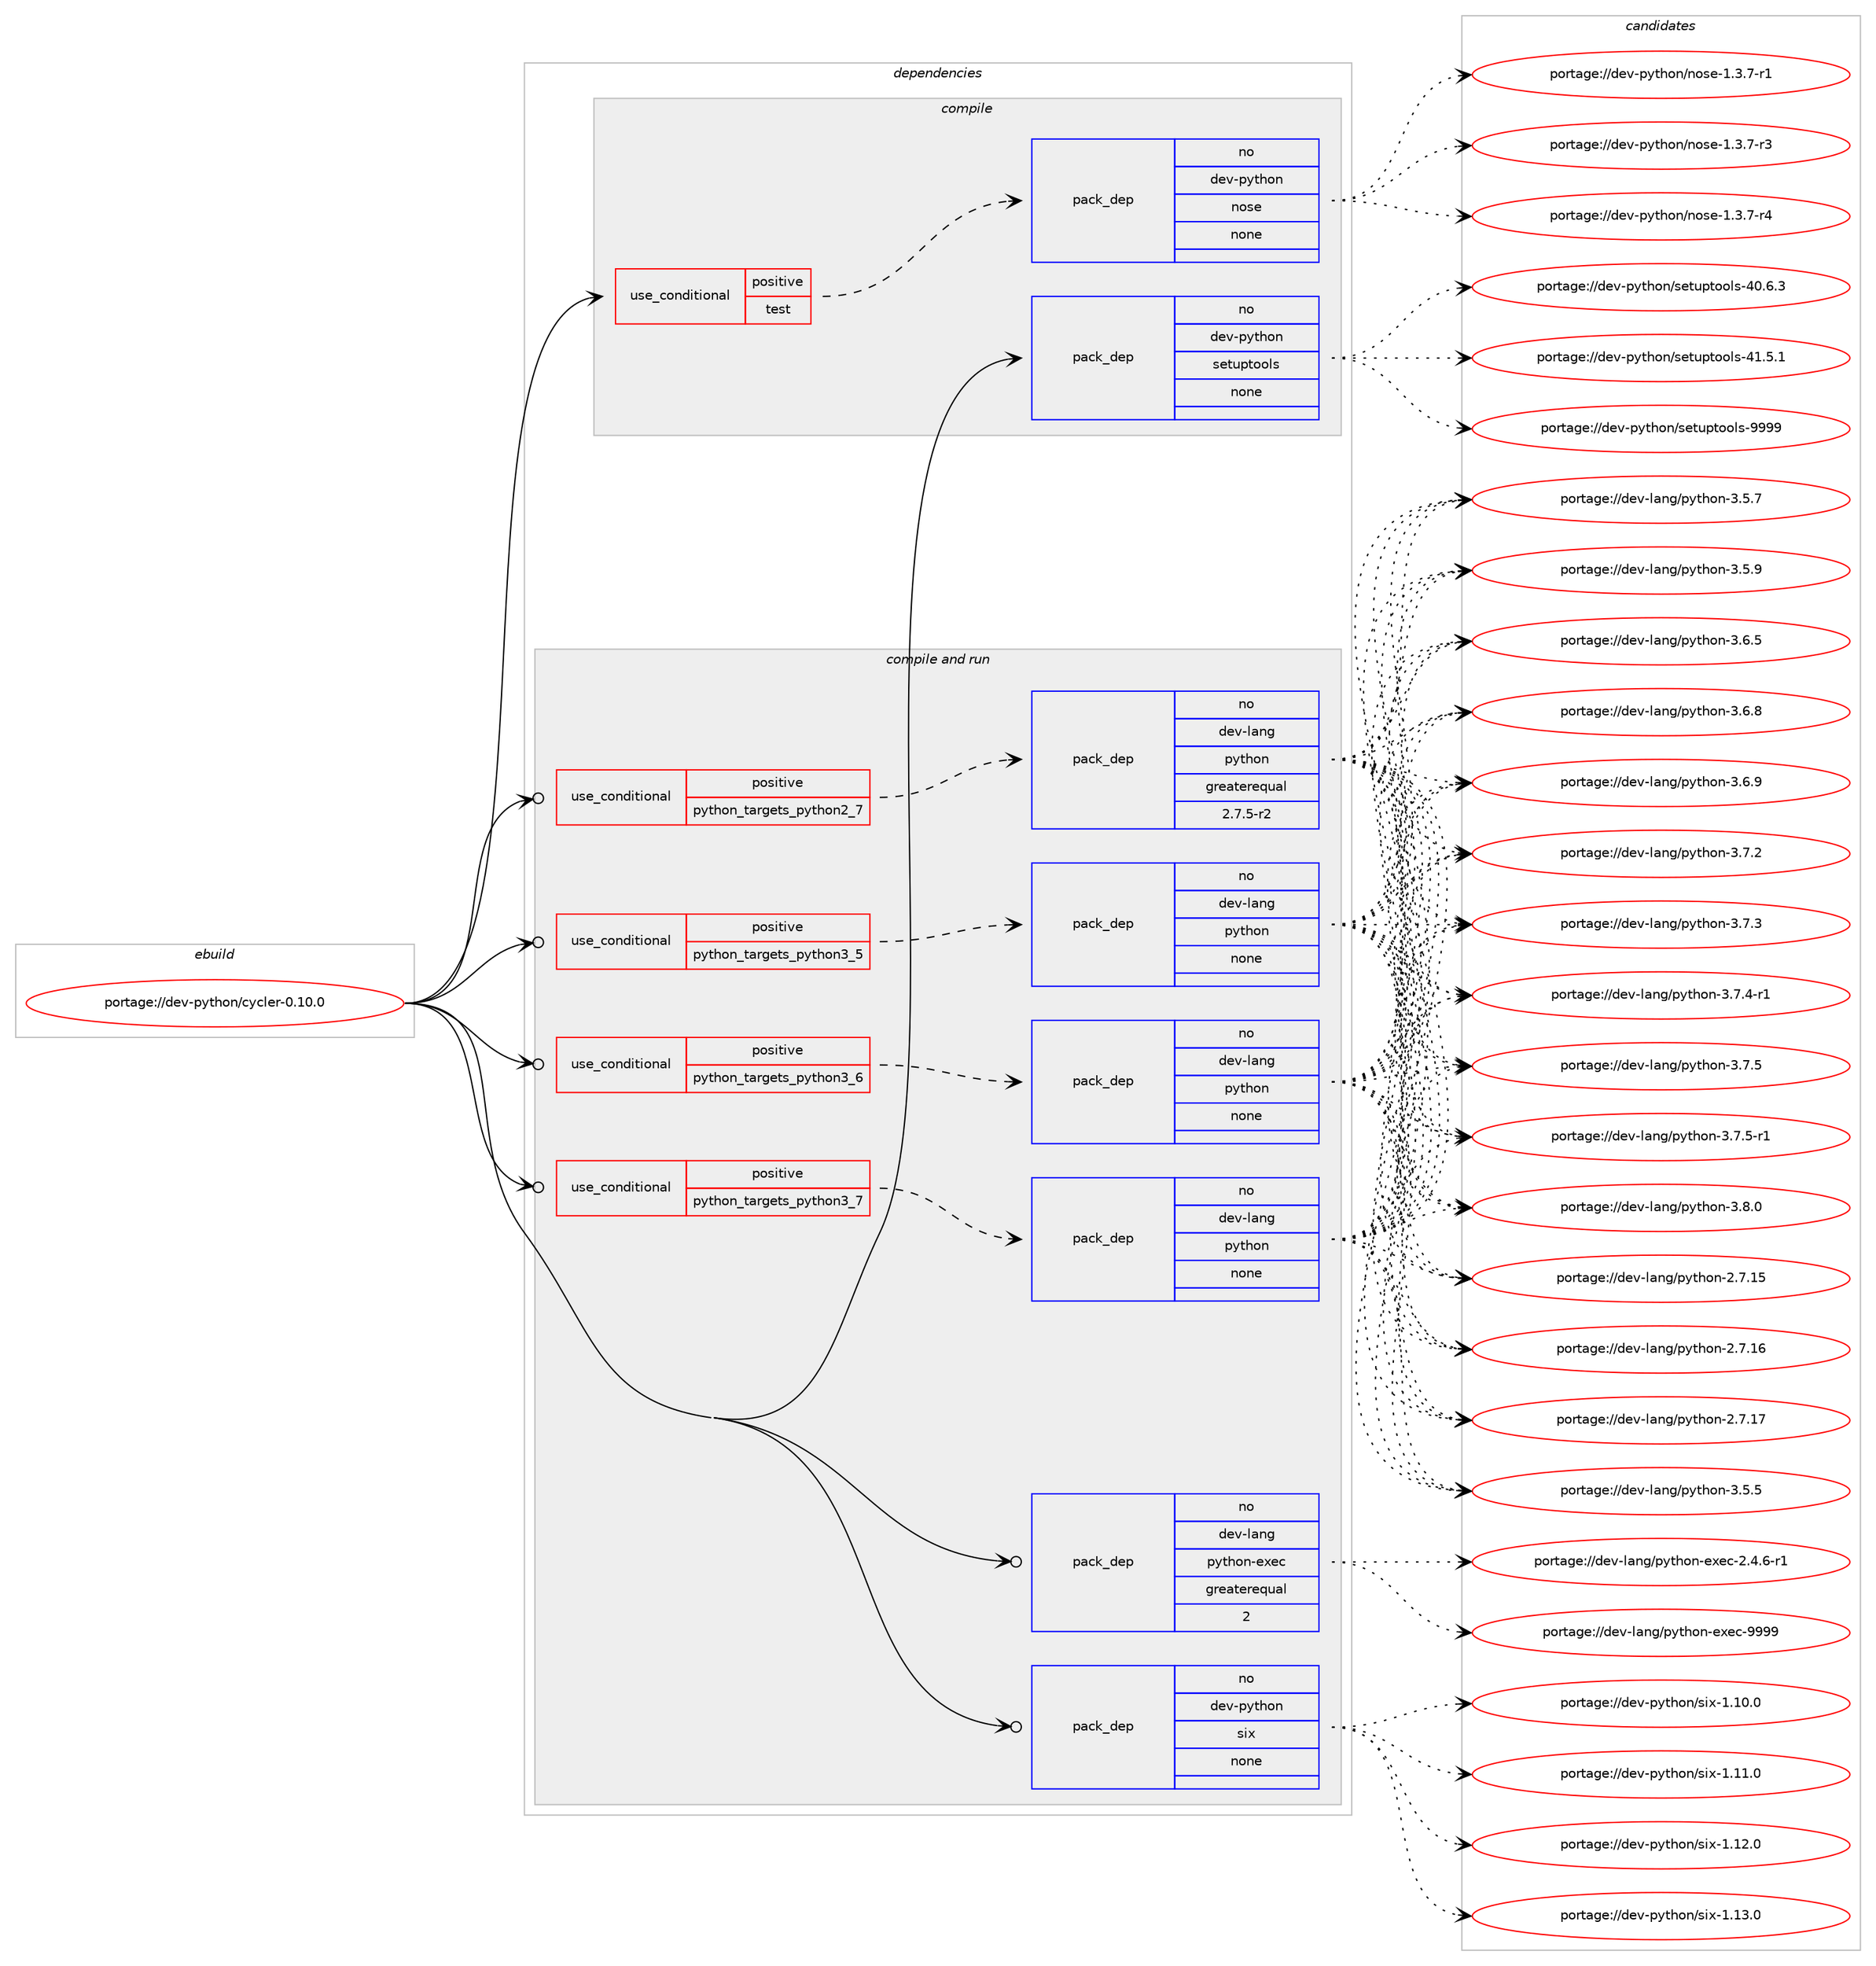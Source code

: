 digraph prolog {

# *************
# Graph options
# *************

newrank=true;
concentrate=true;
compound=true;
graph [rankdir=LR,fontname=Helvetica,fontsize=10,ranksep=1.5];#, ranksep=2.5, nodesep=0.2];
edge  [arrowhead=vee];
node  [fontname=Helvetica,fontsize=10];

# **********
# The ebuild
# **********

subgraph cluster_leftcol {
color=gray;
rank=same;
label=<<i>ebuild</i>>;
id [label="portage://dev-python/cycler-0.10.0", color=red, width=4, href="../dev-python/cycler-0.10.0.svg"];
}

# ****************
# The dependencies
# ****************

subgraph cluster_midcol {
color=gray;
label=<<i>dependencies</i>>;
subgraph cluster_compile {
fillcolor="#eeeeee";
style=filled;
label=<<i>compile</i>>;
subgraph cond27394 {
dependency135556 [label=<<TABLE BORDER="0" CELLBORDER="1" CELLSPACING="0" CELLPADDING="4"><TR><TD ROWSPAN="3" CELLPADDING="10">use_conditional</TD></TR><TR><TD>positive</TD></TR><TR><TD>test</TD></TR></TABLE>>, shape=none, color=red];
subgraph pack104848 {
dependency135557 [label=<<TABLE BORDER="0" CELLBORDER="1" CELLSPACING="0" CELLPADDING="4" WIDTH="220"><TR><TD ROWSPAN="6" CELLPADDING="30">pack_dep</TD></TR><TR><TD WIDTH="110">no</TD></TR><TR><TD>dev-python</TD></TR><TR><TD>nose</TD></TR><TR><TD>none</TD></TR><TR><TD></TD></TR></TABLE>>, shape=none, color=blue];
}
dependency135556:e -> dependency135557:w [weight=20,style="dashed",arrowhead="vee"];
}
id:e -> dependency135556:w [weight=20,style="solid",arrowhead="vee"];
subgraph pack104849 {
dependency135558 [label=<<TABLE BORDER="0" CELLBORDER="1" CELLSPACING="0" CELLPADDING="4" WIDTH="220"><TR><TD ROWSPAN="6" CELLPADDING="30">pack_dep</TD></TR><TR><TD WIDTH="110">no</TD></TR><TR><TD>dev-python</TD></TR><TR><TD>setuptools</TD></TR><TR><TD>none</TD></TR><TR><TD></TD></TR></TABLE>>, shape=none, color=blue];
}
id:e -> dependency135558:w [weight=20,style="solid",arrowhead="vee"];
}
subgraph cluster_compileandrun {
fillcolor="#eeeeee";
style=filled;
label=<<i>compile and run</i>>;
subgraph cond27395 {
dependency135559 [label=<<TABLE BORDER="0" CELLBORDER="1" CELLSPACING="0" CELLPADDING="4"><TR><TD ROWSPAN="3" CELLPADDING="10">use_conditional</TD></TR><TR><TD>positive</TD></TR><TR><TD>python_targets_python2_7</TD></TR></TABLE>>, shape=none, color=red];
subgraph pack104850 {
dependency135560 [label=<<TABLE BORDER="0" CELLBORDER="1" CELLSPACING="0" CELLPADDING="4" WIDTH="220"><TR><TD ROWSPAN="6" CELLPADDING="30">pack_dep</TD></TR><TR><TD WIDTH="110">no</TD></TR><TR><TD>dev-lang</TD></TR><TR><TD>python</TD></TR><TR><TD>greaterequal</TD></TR><TR><TD>2.7.5-r2</TD></TR></TABLE>>, shape=none, color=blue];
}
dependency135559:e -> dependency135560:w [weight=20,style="dashed",arrowhead="vee"];
}
id:e -> dependency135559:w [weight=20,style="solid",arrowhead="odotvee"];
subgraph cond27396 {
dependency135561 [label=<<TABLE BORDER="0" CELLBORDER="1" CELLSPACING="0" CELLPADDING="4"><TR><TD ROWSPAN="3" CELLPADDING="10">use_conditional</TD></TR><TR><TD>positive</TD></TR><TR><TD>python_targets_python3_5</TD></TR></TABLE>>, shape=none, color=red];
subgraph pack104851 {
dependency135562 [label=<<TABLE BORDER="0" CELLBORDER="1" CELLSPACING="0" CELLPADDING="4" WIDTH="220"><TR><TD ROWSPAN="6" CELLPADDING="30">pack_dep</TD></TR><TR><TD WIDTH="110">no</TD></TR><TR><TD>dev-lang</TD></TR><TR><TD>python</TD></TR><TR><TD>none</TD></TR><TR><TD></TD></TR></TABLE>>, shape=none, color=blue];
}
dependency135561:e -> dependency135562:w [weight=20,style="dashed",arrowhead="vee"];
}
id:e -> dependency135561:w [weight=20,style="solid",arrowhead="odotvee"];
subgraph cond27397 {
dependency135563 [label=<<TABLE BORDER="0" CELLBORDER="1" CELLSPACING="0" CELLPADDING="4"><TR><TD ROWSPAN="3" CELLPADDING="10">use_conditional</TD></TR><TR><TD>positive</TD></TR><TR><TD>python_targets_python3_6</TD></TR></TABLE>>, shape=none, color=red];
subgraph pack104852 {
dependency135564 [label=<<TABLE BORDER="0" CELLBORDER="1" CELLSPACING="0" CELLPADDING="4" WIDTH="220"><TR><TD ROWSPAN="6" CELLPADDING="30">pack_dep</TD></TR><TR><TD WIDTH="110">no</TD></TR><TR><TD>dev-lang</TD></TR><TR><TD>python</TD></TR><TR><TD>none</TD></TR><TR><TD></TD></TR></TABLE>>, shape=none, color=blue];
}
dependency135563:e -> dependency135564:w [weight=20,style="dashed",arrowhead="vee"];
}
id:e -> dependency135563:w [weight=20,style="solid",arrowhead="odotvee"];
subgraph cond27398 {
dependency135565 [label=<<TABLE BORDER="0" CELLBORDER="1" CELLSPACING="0" CELLPADDING="4"><TR><TD ROWSPAN="3" CELLPADDING="10">use_conditional</TD></TR><TR><TD>positive</TD></TR><TR><TD>python_targets_python3_7</TD></TR></TABLE>>, shape=none, color=red];
subgraph pack104853 {
dependency135566 [label=<<TABLE BORDER="0" CELLBORDER="1" CELLSPACING="0" CELLPADDING="4" WIDTH="220"><TR><TD ROWSPAN="6" CELLPADDING="30">pack_dep</TD></TR><TR><TD WIDTH="110">no</TD></TR><TR><TD>dev-lang</TD></TR><TR><TD>python</TD></TR><TR><TD>none</TD></TR><TR><TD></TD></TR></TABLE>>, shape=none, color=blue];
}
dependency135565:e -> dependency135566:w [weight=20,style="dashed",arrowhead="vee"];
}
id:e -> dependency135565:w [weight=20,style="solid",arrowhead="odotvee"];
subgraph pack104854 {
dependency135567 [label=<<TABLE BORDER="0" CELLBORDER="1" CELLSPACING="0" CELLPADDING="4" WIDTH="220"><TR><TD ROWSPAN="6" CELLPADDING="30">pack_dep</TD></TR><TR><TD WIDTH="110">no</TD></TR><TR><TD>dev-lang</TD></TR><TR><TD>python-exec</TD></TR><TR><TD>greaterequal</TD></TR><TR><TD>2</TD></TR></TABLE>>, shape=none, color=blue];
}
id:e -> dependency135567:w [weight=20,style="solid",arrowhead="odotvee"];
subgraph pack104855 {
dependency135568 [label=<<TABLE BORDER="0" CELLBORDER="1" CELLSPACING="0" CELLPADDING="4" WIDTH="220"><TR><TD ROWSPAN="6" CELLPADDING="30">pack_dep</TD></TR><TR><TD WIDTH="110">no</TD></TR><TR><TD>dev-python</TD></TR><TR><TD>six</TD></TR><TR><TD>none</TD></TR><TR><TD></TD></TR></TABLE>>, shape=none, color=blue];
}
id:e -> dependency135568:w [weight=20,style="solid",arrowhead="odotvee"];
}
subgraph cluster_run {
fillcolor="#eeeeee";
style=filled;
label=<<i>run</i>>;
}
}

# **************
# The candidates
# **************

subgraph cluster_choices {
rank=same;
color=gray;
label=<<i>candidates</i>>;

subgraph choice104848 {
color=black;
nodesep=1;
choiceportage10010111845112121116104111110471101111151014549465146554511449 [label="portage://dev-python/nose-1.3.7-r1", color=red, width=4,href="../dev-python/nose-1.3.7-r1.svg"];
choiceportage10010111845112121116104111110471101111151014549465146554511451 [label="portage://dev-python/nose-1.3.7-r3", color=red, width=4,href="../dev-python/nose-1.3.7-r3.svg"];
choiceportage10010111845112121116104111110471101111151014549465146554511452 [label="portage://dev-python/nose-1.3.7-r4", color=red, width=4,href="../dev-python/nose-1.3.7-r4.svg"];
dependency135557:e -> choiceportage10010111845112121116104111110471101111151014549465146554511449:w [style=dotted,weight="100"];
dependency135557:e -> choiceportage10010111845112121116104111110471101111151014549465146554511451:w [style=dotted,weight="100"];
dependency135557:e -> choiceportage10010111845112121116104111110471101111151014549465146554511452:w [style=dotted,weight="100"];
}
subgraph choice104849 {
color=black;
nodesep=1;
choiceportage100101118451121211161041111104711510111611711211611111110811545524846544651 [label="portage://dev-python/setuptools-40.6.3", color=red, width=4,href="../dev-python/setuptools-40.6.3.svg"];
choiceportage100101118451121211161041111104711510111611711211611111110811545524946534649 [label="portage://dev-python/setuptools-41.5.1", color=red, width=4,href="../dev-python/setuptools-41.5.1.svg"];
choiceportage10010111845112121116104111110471151011161171121161111111081154557575757 [label="portage://dev-python/setuptools-9999", color=red, width=4,href="../dev-python/setuptools-9999.svg"];
dependency135558:e -> choiceportage100101118451121211161041111104711510111611711211611111110811545524846544651:w [style=dotted,weight="100"];
dependency135558:e -> choiceportage100101118451121211161041111104711510111611711211611111110811545524946534649:w [style=dotted,weight="100"];
dependency135558:e -> choiceportage10010111845112121116104111110471151011161171121161111111081154557575757:w [style=dotted,weight="100"];
}
subgraph choice104850 {
color=black;
nodesep=1;
choiceportage10010111845108971101034711212111610411111045504655464953 [label="portage://dev-lang/python-2.7.15", color=red, width=4,href="../dev-lang/python-2.7.15.svg"];
choiceportage10010111845108971101034711212111610411111045504655464954 [label="portage://dev-lang/python-2.7.16", color=red, width=4,href="../dev-lang/python-2.7.16.svg"];
choiceportage10010111845108971101034711212111610411111045504655464955 [label="portage://dev-lang/python-2.7.17", color=red, width=4,href="../dev-lang/python-2.7.17.svg"];
choiceportage100101118451089711010347112121116104111110455146534653 [label="portage://dev-lang/python-3.5.5", color=red, width=4,href="../dev-lang/python-3.5.5.svg"];
choiceportage100101118451089711010347112121116104111110455146534655 [label="portage://dev-lang/python-3.5.7", color=red, width=4,href="../dev-lang/python-3.5.7.svg"];
choiceportage100101118451089711010347112121116104111110455146534657 [label="portage://dev-lang/python-3.5.9", color=red, width=4,href="../dev-lang/python-3.5.9.svg"];
choiceportage100101118451089711010347112121116104111110455146544653 [label="portage://dev-lang/python-3.6.5", color=red, width=4,href="../dev-lang/python-3.6.5.svg"];
choiceportage100101118451089711010347112121116104111110455146544656 [label="portage://dev-lang/python-3.6.8", color=red, width=4,href="../dev-lang/python-3.6.8.svg"];
choiceportage100101118451089711010347112121116104111110455146544657 [label="portage://dev-lang/python-3.6.9", color=red, width=4,href="../dev-lang/python-3.6.9.svg"];
choiceportage100101118451089711010347112121116104111110455146554650 [label="portage://dev-lang/python-3.7.2", color=red, width=4,href="../dev-lang/python-3.7.2.svg"];
choiceportage100101118451089711010347112121116104111110455146554651 [label="portage://dev-lang/python-3.7.3", color=red, width=4,href="../dev-lang/python-3.7.3.svg"];
choiceportage1001011184510897110103471121211161041111104551465546524511449 [label="portage://dev-lang/python-3.7.4-r1", color=red, width=4,href="../dev-lang/python-3.7.4-r1.svg"];
choiceportage100101118451089711010347112121116104111110455146554653 [label="portage://dev-lang/python-3.7.5", color=red, width=4,href="../dev-lang/python-3.7.5.svg"];
choiceportage1001011184510897110103471121211161041111104551465546534511449 [label="portage://dev-lang/python-3.7.5-r1", color=red, width=4,href="../dev-lang/python-3.7.5-r1.svg"];
choiceportage100101118451089711010347112121116104111110455146564648 [label="portage://dev-lang/python-3.8.0", color=red, width=4,href="../dev-lang/python-3.8.0.svg"];
dependency135560:e -> choiceportage10010111845108971101034711212111610411111045504655464953:w [style=dotted,weight="100"];
dependency135560:e -> choiceportage10010111845108971101034711212111610411111045504655464954:w [style=dotted,weight="100"];
dependency135560:e -> choiceportage10010111845108971101034711212111610411111045504655464955:w [style=dotted,weight="100"];
dependency135560:e -> choiceportage100101118451089711010347112121116104111110455146534653:w [style=dotted,weight="100"];
dependency135560:e -> choiceportage100101118451089711010347112121116104111110455146534655:w [style=dotted,weight="100"];
dependency135560:e -> choiceportage100101118451089711010347112121116104111110455146534657:w [style=dotted,weight="100"];
dependency135560:e -> choiceportage100101118451089711010347112121116104111110455146544653:w [style=dotted,weight="100"];
dependency135560:e -> choiceportage100101118451089711010347112121116104111110455146544656:w [style=dotted,weight="100"];
dependency135560:e -> choiceportage100101118451089711010347112121116104111110455146544657:w [style=dotted,weight="100"];
dependency135560:e -> choiceportage100101118451089711010347112121116104111110455146554650:w [style=dotted,weight="100"];
dependency135560:e -> choiceportage100101118451089711010347112121116104111110455146554651:w [style=dotted,weight="100"];
dependency135560:e -> choiceportage1001011184510897110103471121211161041111104551465546524511449:w [style=dotted,weight="100"];
dependency135560:e -> choiceportage100101118451089711010347112121116104111110455146554653:w [style=dotted,weight="100"];
dependency135560:e -> choiceportage1001011184510897110103471121211161041111104551465546534511449:w [style=dotted,weight="100"];
dependency135560:e -> choiceportage100101118451089711010347112121116104111110455146564648:w [style=dotted,weight="100"];
}
subgraph choice104851 {
color=black;
nodesep=1;
choiceportage10010111845108971101034711212111610411111045504655464953 [label="portage://dev-lang/python-2.7.15", color=red, width=4,href="../dev-lang/python-2.7.15.svg"];
choiceportage10010111845108971101034711212111610411111045504655464954 [label="portage://dev-lang/python-2.7.16", color=red, width=4,href="../dev-lang/python-2.7.16.svg"];
choiceportage10010111845108971101034711212111610411111045504655464955 [label="portage://dev-lang/python-2.7.17", color=red, width=4,href="../dev-lang/python-2.7.17.svg"];
choiceportage100101118451089711010347112121116104111110455146534653 [label="portage://dev-lang/python-3.5.5", color=red, width=4,href="../dev-lang/python-3.5.5.svg"];
choiceportage100101118451089711010347112121116104111110455146534655 [label="portage://dev-lang/python-3.5.7", color=red, width=4,href="../dev-lang/python-3.5.7.svg"];
choiceportage100101118451089711010347112121116104111110455146534657 [label="portage://dev-lang/python-3.5.9", color=red, width=4,href="../dev-lang/python-3.5.9.svg"];
choiceportage100101118451089711010347112121116104111110455146544653 [label="portage://dev-lang/python-3.6.5", color=red, width=4,href="../dev-lang/python-3.6.5.svg"];
choiceportage100101118451089711010347112121116104111110455146544656 [label="portage://dev-lang/python-3.6.8", color=red, width=4,href="../dev-lang/python-3.6.8.svg"];
choiceportage100101118451089711010347112121116104111110455146544657 [label="portage://dev-lang/python-3.6.9", color=red, width=4,href="../dev-lang/python-3.6.9.svg"];
choiceportage100101118451089711010347112121116104111110455146554650 [label="portage://dev-lang/python-3.7.2", color=red, width=4,href="../dev-lang/python-3.7.2.svg"];
choiceportage100101118451089711010347112121116104111110455146554651 [label="portage://dev-lang/python-3.7.3", color=red, width=4,href="../dev-lang/python-3.7.3.svg"];
choiceportage1001011184510897110103471121211161041111104551465546524511449 [label="portage://dev-lang/python-3.7.4-r1", color=red, width=4,href="../dev-lang/python-3.7.4-r1.svg"];
choiceportage100101118451089711010347112121116104111110455146554653 [label="portage://dev-lang/python-3.7.5", color=red, width=4,href="../dev-lang/python-3.7.5.svg"];
choiceportage1001011184510897110103471121211161041111104551465546534511449 [label="portage://dev-lang/python-3.7.5-r1", color=red, width=4,href="../dev-lang/python-3.7.5-r1.svg"];
choiceportage100101118451089711010347112121116104111110455146564648 [label="portage://dev-lang/python-3.8.0", color=red, width=4,href="../dev-lang/python-3.8.0.svg"];
dependency135562:e -> choiceportage10010111845108971101034711212111610411111045504655464953:w [style=dotted,weight="100"];
dependency135562:e -> choiceportage10010111845108971101034711212111610411111045504655464954:w [style=dotted,weight="100"];
dependency135562:e -> choiceportage10010111845108971101034711212111610411111045504655464955:w [style=dotted,weight="100"];
dependency135562:e -> choiceportage100101118451089711010347112121116104111110455146534653:w [style=dotted,weight="100"];
dependency135562:e -> choiceportage100101118451089711010347112121116104111110455146534655:w [style=dotted,weight="100"];
dependency135562:e -> choiceportage100101118451089711010347112121116104111110455146534657:w [style=dotted,weight="100"];
dependency135562:e -> choiceportage100101118451089711010347112121116104111110455146544653:w [style=dotted,weight="100"];
dependency135562:e -> choiceportage100101118451089711010347112121116104111110455146544656:w [style=dotted,weight="100"];
dependency135562:e -> choiceportage100101118451089711010347112121116104111110455146544657:w [style=dotted,weight="100"];
dependency135562:e -> choiceportage100101118451089711010347112121116104111110455146554650:w [style=dotted,weight="100"];
dependency135562:e -> choiceportage100101118451089711010347112121116104111110455146554651:w [style=dotted,weight="100"];
dependency135562:e -> choiceportage1001011184510897110103471121211161041111104551465546524511449:w [style=dotted,weight="100"];
dependency135562:e -> choiceportage100101118451089711010347112121116104111110455146554653:w [style=dotted,weight="100"];
dependency135562:e -> choiceportage1001011184510897110103471121211161041111104551465546534511449:w [style=dotted,weight="100"];
dependency135562:e -> choiceportage100101118451089711010347112121116104111110455146564648:w [style=dotted,weight="100"];
}
subgraph choice104852 {
color=black;
nodesep=1;
choiceportage10010111845108971101034711212111610411111045504655464953 [label="portage://dev-lang/python-2.7.15", color=red, width=4,href="../dev-lang/python-2.7.15.svg"];
choiceportage10010111845108971101034711212111610411111045504655464954 [label="portage://dev-lang/python-2.7.16", color=red, width=4,href="../dev-lang/python-2.7.16.svg"];
choiceportage10010111845108971101034711212111610411111045504655464955 [label="portage://dev-lang/python-2.7.17", color=red, width=4,href="../dev-lang/python-2.7.17.svg"];
choiceportage100101118451089711010347112121116104111110455146534653 [label="portage://dev-lang/python-3.5.5", color=red, width=4,href="../dev-lang/python-3.5.5.svg"];
choiceportage100101118451089711010347112121116104111110455146534655 [label="portage://dev-lang/python-3.5.7", color=red, width=4,href="../dev-lang/python-3.5.7.svg"];
choiceportage100101118451089711010347112121116104111110455146534657 [label="portage://dev-lang/python-3.5.9", color=red, width=4,href="../dev-lang/python-3.5.9.svg"];
choiceportage100101118451089711010347112121116104111110455146544653 [label="portage://dev-lang/python-3.6.5", color=red, width=4,href="../dev-lang/python-3.6.5.svg"];
choiceportage100101118451089711010347112121116104111110455146544656 [label="portage://dev-lang/python-3.6.8", color=red, width=4,href="../dev-lang/python-3.6.8.svg"];
choiceportage100101118451089711010347112121116104111110455146544657 [label="portage://dev-lang/python-3.6.9", color=red, width=4,href="../dev-lang/python-3.6.9.svg"];
choiceportage100101118451089711010347112121116104111110455146554650 [label="portage://dev-lang/python-3.7.2", color=red, width=4,href="../dev-lang/python-3.7.2.svg"];
choiceportage100101118451089711010347112121116104111110455146554651 [label="portage://dev-lang/python-3.7.3", color=red, width=4,href="../dev-lang/python-3.7.3.svg"];
choiceportage1001011184510897110103471121211161041111104551465546524511449 [label="portage://dev-lang/python-3.7.4-r1", color=red, width=4,href="../dev-lang/python-3.7.4-r1.svg"];
choiceportage100101118451089711010347112121116104111110455146554653 [label="portage://dev-lang/python-3.7.5", color=red, width=4,href="../dev-lang/python-3.7.5.svg"];
choiceportage1001011184510897110103471121211161041111104551465546534511449 [label="portage://dev-lang/python-3.7.5-r1", color=red, width=4,href="../dev-lang/python-3.7.5-r1.svg"];
choiceportage100101118451089711010347112121116104111110455146564648 [label="portage://dev-lang/python-3.8.0", color=red, width=4,href="../dev-lang/python-3.8.0.svg"];
dependency135564:e -> choiceportage10010111845108971101034711212111610411111045504655464953:w [style=dotted,weight="100"];
dependency135564:e -> choiceportage10010111845108971101034711212111610411111045504655464954:w [style=dotted,weight="100"];
dependency135564:e -> choiceportage10010111845108971101034711212111610411111045504655464955:w [style=dotted,weight="100"];
dependency135564:e -> choiceportage100101118451089711010347112121116104111110455146534653:w [style=dotted,weight="100"];
dependency135564:e -> choiceportage100101118451089711010347112121116104111110455146534655:w [style=dotted,weight="100"];
dependency135564:e -> choiceportage100101118451089711010347112121116104111110455146534657:w [style=dotted,weight="100"];
dependency135564:e -> choiceportage100101118451089711010347112121116104111110455146544653:w [style=dotted,weight="100"];
dependency135564:e -> choiceportage100101118451089711010347112121116104111110455146544656:w [style=dotted,weight="100"];
dependency135564:e -> choiceportage100101118451089711010347112121116104111110455146544657:w [style=dotted,weight="100"];
dependency135564:e -> choiceportage100101118451089711010347112121116104111110455146554650:w [style=dotted,weight="100"];
dependency135564:e -> choiceportage100101118451089711010347112121116104111110455146554651:w [style=dotted,weight="100"];
dependency135564:e -> choiceportage1001011184510897110103471121211161041111104551465546524511449:w [style=dotted,weight="100"];
dependency135564:e -> choiceportage100101118451089711010347112121116104111110455146554653:w [style=dotted,weight="100"];
dependency135564:e -> choiceportage1001011184510897110103471121211161041111104551465546534511449:w [style=dotted,weight="100"];
dependency135564:e -> choiceportage100101118451089711010347112121116104111110455146564648:w [style=dotted,weight="100"];
}
subgraph choice104853 {
color=black;
nodesep=1;
choiceportage10010111845108971101034711212111610411111045504655464953 [label="portage://dev-lang/python-2.7.15", color=red, width=4,href="../dev-lang/python-2.7.15.svg"];
choiceportage10010111845108971101034711212111610411111045504655464954 [label="portage://dev-lang/python-2.7.16", color=red, width=4,href="../dev-lang/python-2.7.16.svg"];
choiceportage10010111845108971101034711212111610411111045504655464955 [label="portage://dev-lang/python-2.7.17", color=red, width=4,href="../dev-lang/python-2.7.17.svg"];
choiceportage100101118451089711010347112121116104111110455146534653 [label="portage://dev-lang/python-3.5.5", color=red, width=4,href="../dev-lang/python-3.5.5.svg"];
choiceportage100101118451089711010347112121116104111110455146534655 [label="portage://dev-lang/python-3.5.7", color=red, width=4,href="../dev-lang/python-3.5.7.svg"];
choiceportage100101118451089711010347112121116104111110455146534657 [label="portage://dev-lang/python-3.5.9", color=red, width=4,href="../dev-lang/python-3.5.9.svg"];
choiceportage100101118451089711010347112121116104111110455146544653 [label="portage://dev-lang/python-3.6.5", color=red, width=4,href="../dev-lang/python-3.6.5.svg"];
choiceportage100101118451089711010347112121116104111110455146544656 [label="portage://dev-lang/python-3.6.8", color=red, width=4,href="../dev-lang/python-3.6.8.svg"];
choiceportage100101118451089711010347112121116104111110455146544657 [label="portage://dev-lang/python-3.6.9", color=red, width=4,href="../dev-lang/python-3.6.9.svg"];
choiceportage100101118451089711010347112121116104111110455146554650 [label="portage://dev-lang/python-3.7.2", color=red, width=4,href="../dev-lang/python-3.7.2.svg"];
choiceportage100101118451089711010347112121116104111110455146554651 [label="portage://dev-lang/python-3.7.3", color=red, width=4,href="../dev-lang/python-3.7.3.svg"];
choiceportage1001011184510897110103471121211161041111104551465546524511449 [label="portage://dev-lang/python-3.7.4-r1", color=red, width=4,href="../dev-lang/python-3.7.4-r1.svg"];
choiceportage100101118451089711010347112121116104111110455146554653 [label="portage://dev-lang/python-3.7.5", color=red, width=4,href="../dev-lang/python-3.7.5.svg"];
choiceportage1001011184510897110103471121211161041111104551465546534511449 [label="portage://dev-lang/python-3.7.5-r1", color=red, width=4,href="../dev-lang/python-3.7.5-r1.svg"];
choiceportage100101118451089711010347112121116104111110455146564648 [label="portage://dev-lang/python-3.8.0", color=red, width=4,href="../dev-lang/python-3.8.0.svg"];
dependency135566:e -> choiceportage10010111845108971101034711212111610411111045504655464953:w [style=dotted,weight="100"];
dependency135566:e -> choiceportage10010111845108971101034711212111610411111045504655464954:w [style=dotted,weight="100"];
dependency135566:e -> choiceportage10010111845108971101034711212111610411111045504655464955:w [style=dotted,weight="100"];
dependency135566:e -> choiceportage100101118451089711010347112121116104111110455146534653:w [style=dotted,weight="100"];
dependency135566:e -> choiceportage100101118451089711010347112121116104111110455146534655:w [style=dotted,weight="100"];
dependency135566:e -> choiceportage100101118451089711010347112121116104111110455146534657:w [style=dotted,weight="100"];
dependency135566:e -> choiceportage100101118451089711010347112121116104111110455146544653:w [style=dotted,weight="100"];
dependency135566:e -> choiceportage100101118451089711010347112121116104111110455146544656:w [style=dotted,weight="100"];
dependency135566:e -> choiceportage100101118451089711010347112121116104111110455146544657:w [style=dotted,weight="100"];
dependency135566:e -> choiceportage100101118451089711010347112121116104111110455146554650:w [style=dotted,weight="100"];
dependency135566:e -> choiceportage100101118451089711010347112121116104111110455146554651:w [style=dotted,weight="100"];
dependency135566:e -> choiceportage1001011184510897110103471121211161041111104551465546524511449:w [style=dotted,weight="100"];
dependency135566:e -> choiceportage100101118451089711010347112121116104111110455146554653:w [style=dotted,weight="100"];
dependency135566:e -> choiceportage1001011184510897110103471121211161041111104551465546534511449:w [style=dotted,weight="100"];
dependency135566:e -> choiceportage100101118451089711010347112121116104111110455146564648:w [style=dotted,weight="100"];
}
subgraph choice104854 {
color=black;
nodesep=1;
choiceportage10010111845108971101034711212111610411111045101120101994550465246544511449 [label="portage://dev-lang/python-exec-2.4.6-r1", color=red, width=4,href="../dev-lang/python-exec-2.4.6-r1.svg"];
choiceportage10010111845108971101034711212111610411111045101120101994557575757 [label="portage://dev-lang/python-exec-9999", color=red, width=4,href="../dev-lang/python-exec-9999.svg"];
dependency135567:e -> choiceportage10010111845108971101034711212111610411111045101120101994550465246544511449:w [style=dotted,weight="100"];
dependency135567:e -> choiceportage10010111845108971101034711212111610411111045101120101994557575757:w [style=dotted,weight="100"];
}
subgraph choice104855 {
color=black;
nodesep=1;
choiceportage100101118451121211161041111104711510512045494649484648 [label="portage://dev-python/six-1.10.0", color=red, width=4,href="../dev-python/six-1.10.0.svg"];
choiceportage100101118451121211161041111104711510512045494649494648 [label="portage://dev-python/six-1.11.0", color=red, width=4,href="../dev-python/six-1.11.0.svg"];
choiceportage100101118451121211161041111104711510512045494649504648 [label="portage://dev-python/six-1.12.0", color=red, width=4,href="../dev-python/six-1.12.0.svg"];
choiceportage100101118451121211161041111104711510512045494649514648 [label="portage://dev-python/six-1.13.0", color=red, width=4,href="../dev-python/six-1.13.0.svg"];
dependency135568:e -> choiceportage100101118451121211161041111104711510512045494649484648:w [style=dotted,weight="100"];
dependency135568:e -> choiceportage100101118451121211161041111104711510512045494649494648:w [style=dotted,weight="100"];
dependency135568:e -> choiceportage100101118451121211161041111104711510512045494649504648:w [style=dotted,weight="100"];
dependency135568:e -> choiceportage100101118451121211161041111104711510512045494649514648:w [style=dotted,weight="100"];
}
}

}
